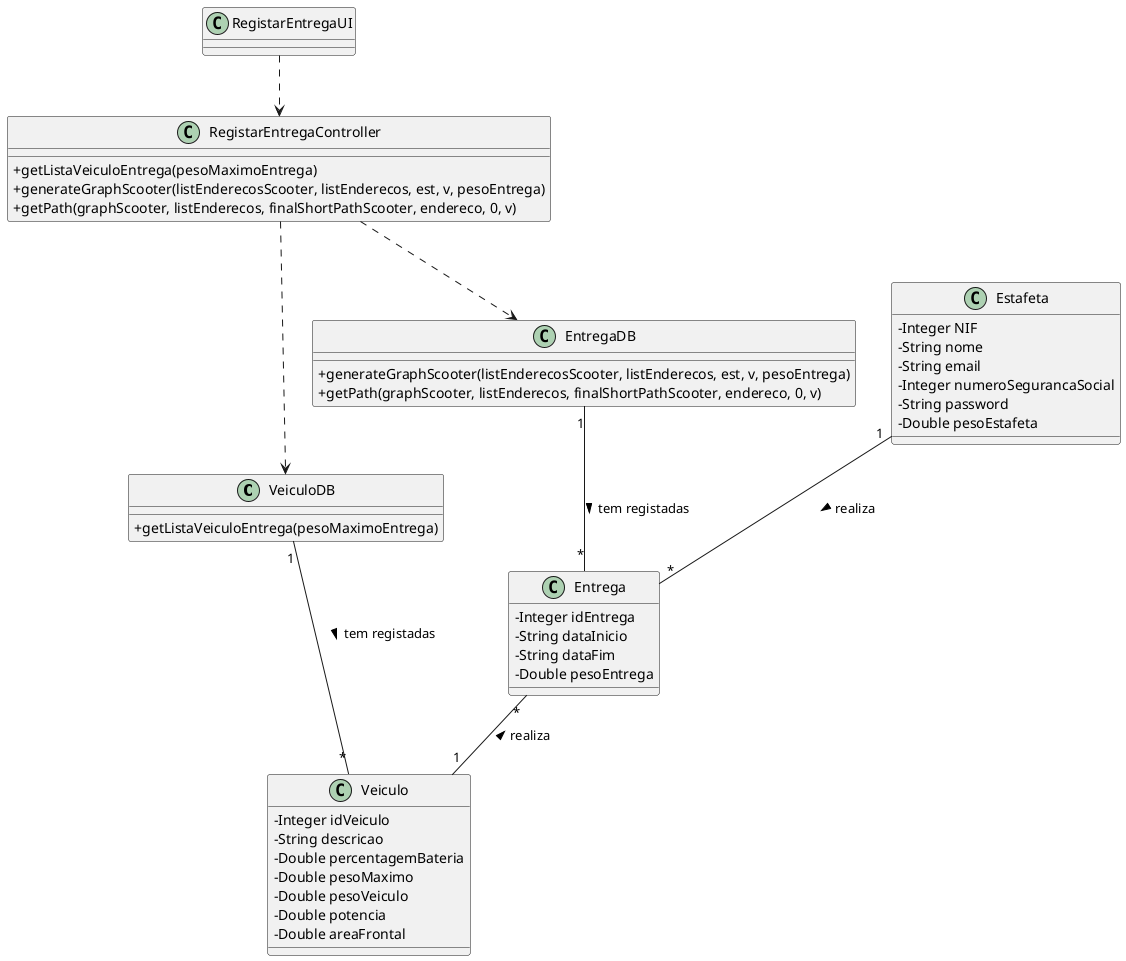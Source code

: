 @startuml
skinparam classAttributeIconSize 0

class VeiculoDB {
  +getListaVeiculoEntrega(pesoMaximoEntrega)
}

class EntregaDB {
  +generateGraphScooter(listEnderecosScooter, listEnderecos, est, v, pesoEntrega)
  +getPath(graphScooter, listEnderecos, finalShortPathScooter, endereco, 0, v)
}

class RegistarEntregaController {
    +getListaVeiculoEntrega(pesoMaximoEntrega)
    +generateGraphScooter(listEnderecosScooter, listEnderecos, est, v, pesoEntrega)
    +getPath(graphScooter, listEnderecos, finalShortPathScooter, endereco, 0, v)
}

class RegistarEntregaUI {
}


class Entrega {
  -Integer idEntrega
  -String dataInicio
  -String dataFim
  -Double pesoEntrega
}

class Estafeta {
  -Integer NIF
  -String nome
  -String email
  -Integer numeroSegurancaSocial
  -String password
  -Double pesoEstafeta
}


class Veiculo {
  -Integer idVeiculo
  -String descricao
  -Double percentagemBateria
  -Double pesoMaximo
  -Double pesoVeiculo
  -Double potencia
  -Double areaFrontal
}


Estafeta "1" -- "*" Entrega: realiza >
Entrega "*" -- "1" Veiculo: realiza <
VeiculoDB "1" -- "*" Veiculo: tem registadas >
EntregaDB "1" -- "*" Entrega: tem registadas >

RegistarEntregaUI ..> RegistarEntregaController 

RegistarEntregaController ..> VeiculoDB
RegistarEntregaController ..> EntregaDB


@enduml